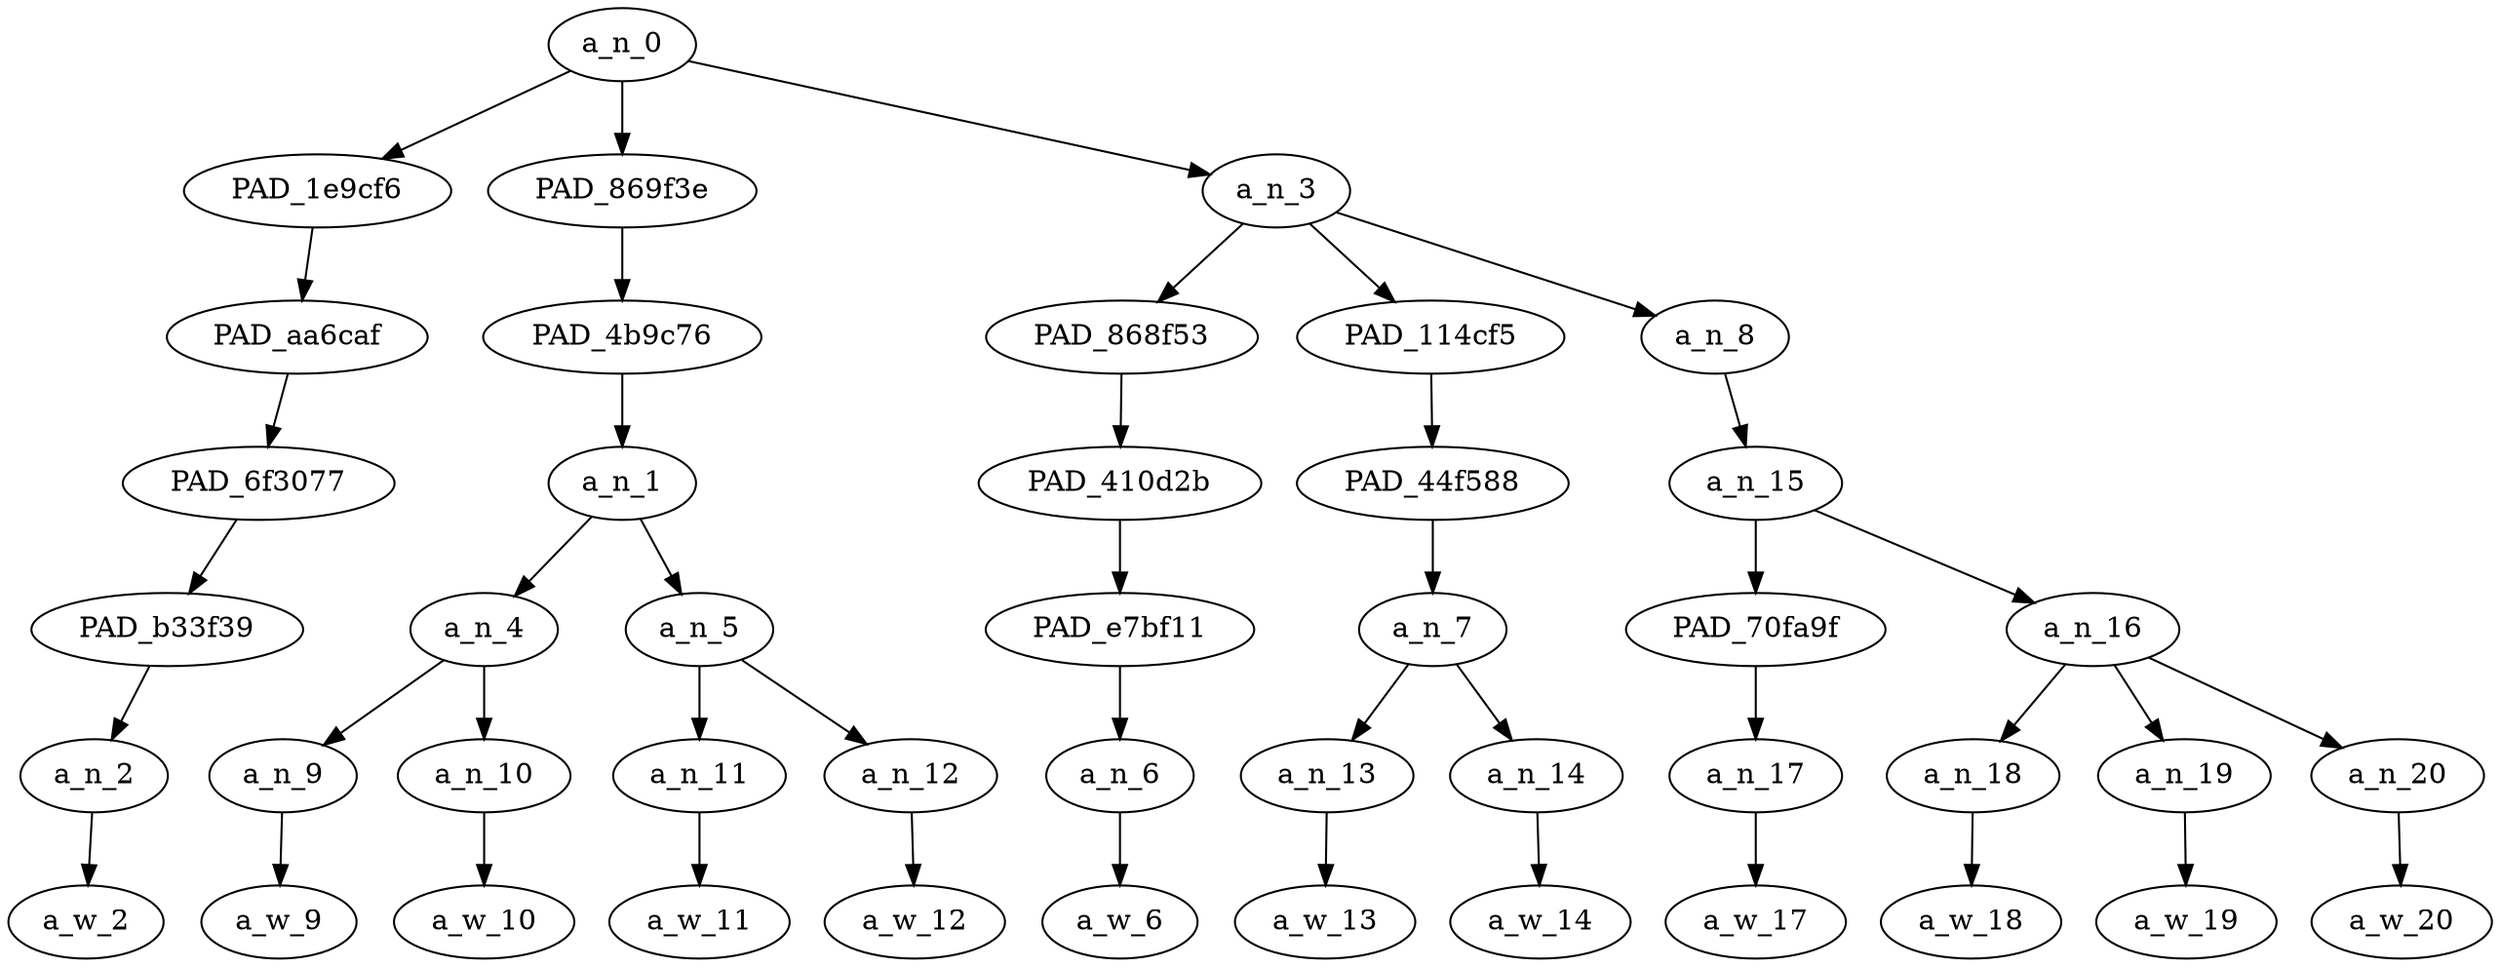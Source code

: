 strict digraph "" {
	a_n_0	[div_dir=1,
		index=0,
		level=6,
		pos="4.222222222222222,6!",
		text_span="[0, 1, 2, 3, 4, 5, 6, 7, 8, 9, 10, 11]",
		value=0.99999998];
	PAD_1e9cf6	[div_dir=1,
		index=1,
		level=5,
		pos="4.0,5!",
		text_span="[4]",
		value=0.05777292];
	a_n_0 -> PAD_1e9cf6;
	PAD_869f3e	[div_dir=-1,
		index=0,
		level=5,
		pos="1.5,5!",
		text_span="[0, 1, 2, 3]",
		value=0.57618049];
	a_n_0 -> PAD_869f3e;
	a_n_3	[div_dir=1,
		index=2,
		level=5,
		pos="7.166666666666667,5!",
		text_span="[5, 6, 7, 8, 9, 10, 11]",
		value=0.36571976];
	a_n_0 -> a_n_3;
	PAD_aa6caf	[div_dir=1,
		index=1,
		level=4,
		pos="4.0,4!",
		text_span="[4]",
		value=0.05777292];
	PAD_1e9cf6 -> PAD_aa6caf;
	PAD_6f3077	[div_dir=1,
		index=1,
		level=3,
		pos="4.0,3!",
		text_span="[4]",
		value=0.05777292];
	PAD_aa6caf -> PAD_6f3077;
	PAD_b33f39	[div_dir=1,
		index=2,
		level=2,
		pos="4.0,2!",
		text_span="[4]",
		value=0.05777292];
	PAD_6f3077 -> PAD_b33f39;
	a_n_2	[div_dir=1,
		index=4,
		level=1,
		pos="4.0,1!",
		text_span="[4]",
		value=0.05777292];
	PAD_b33f39 -> a_n_2;
	a_w_2	[div_dir=0,
		index=4,
		level=0,
		pos="4,0!",
		text_span="[4]",
		value=but];
	a_n_2 -> a_w_2;
	PAD_4b9c76	[div_dir=-1,
		index=0,
		level=4,
		pos="1.5,4!",
		text_span="[0, 1, 2, 3]",
		value=0.57618049];
	PAD_869f3e -> PAD_4b9c76;
	a_n_1	[div_dir=-1,
		index=0,
		level=3,
		pos="1.5,3!",
		text_span="[0, 1, 2, 3]",
		value=0.57618049];
	PAD_4b9c76 -> a_n_1;
	a_n_4	[div_dir=1,
		index=0,
		level=2,
		pos="0.5,2!",
		text_span="[0, 1]",
		value=0.29040841];
	a_n_1 -> a_n_4;
	a_n_5	[div_dir=-1,
		index=1,
		level=2,
		pos="2.5,2!",
		text_span="[2, 3]",
		value=0.28538089];
	a_n_1 -> a_n_5;
	a_n_9	[div_dir=1,
		index=0,
		level=1,
		pos="0.0,1!",
		text_span="[0]",
		value=0.05131795];
	a_n_4 -> a_n_9;
	a_n_10	[div_dir=1,
		index=1,
		level=1,
		pos="1.0,1!",
		text_span="[1]",
		value=0.23881791];
	a_n_4 -> a_n_10;
	a_w_9	[div_dir=0,
		index=0,
		level=0,
		pos="0,0!",
		text_span="[0]",
		value=this];
	a_n_9 -> a_w_9;
	a_w_10	[div_dir=0,
		index=1,
		level=0,
		pos="1,0!",
		text_span="[1]",
		value=nigga];
	a_n_10 -> a_w_10;
	a_n_11	[div_dir=1,
		index=2,
		level=1,
		pos="2.0,1!",
		text_span="[2]",
		value=0.08061336];
	a_n_5 -> a_n_11;
	a_n_12	[div_dir=-1,
		index=3,
		level=1,
		pos="3.0,1!",
		text_span="[3]",
		value=0.20378654];
	a_n_5 -> a_n_12;
	a_w_11	[div_dir=0,
		index=2,
		level=0,
		pos="2,0!",
		text_span="[2]",
		value=a];
	a_n_11 -> a_w_11;
	a_w_12	[div_dir=0,
		index=3,
		level=0,
		pos="3,0!",
		text_span="[3]",
		value=goat];
	a_n_12 -> a_w_12;
	PAD_868f53	[div_dir=-1,
		index=2,
		level=4,
		pos="5.0,4!",
		text_span="[5]",
		value=0.05699222];
	a_n_3 -> PAD_868f53;
	PAD_114cf5	[div_dir=1,
		index=3,
		level=4,
		pos="6.5,4!",
		text_span="[6, 7]",
		value=0.14318855];
	a_n_3 -> PAD_114cf5;
	a_n_8	[div_dir=1,
		index=4,
		level=4,
		pos="10.0,4!",
		text_span="[8, 9, 10, 11]",
		value=0.16490695];
	a_n_3 -> a_n_8;
	PAD_410d2b	[div_dir=-1,
		index=2,
		level=3,
		pos="5.0,3!",
		text_span="[5]",
		value=0.05699222];
	PAD_868f53 -> PAD_410d2b;
	PAD_e7bf11	[div_dir=-1,
		index=3,
		level=2,
		pos="5.0,2!",
		text_span="[5]",
		value=0.05699222];
	PAD_410d2b -> PAD_e7bf11;
	a_n_6	[div_dir=-1,
		index=5,
		level=1,
		pos="5.0,1!",
		text_span="[5]",
		value=0.05699222];
	PAD_e7bf11 -> a_n_6;
	a_w_6	[div_dir=0,
		index=5,
		level=0,
		pos="5,0!",
		text_span="[5]",
		value=switched];
	a_n_6 -> a_w_6;
	PAD_44f588	[div_dir=1,
		index=3,
		level=3,
		pos="6.5,3!",
		text_span="[6, 7]",
		value=0.14318855];
	PAD_114cf5 -> PAD_44f588;
	a_n_7	[div_dir=1,
		index=4,
		level=2,
		pos="6.5,2!",
		text_span="[6, 7]",
		value=0.14318855];
	PAD_44f588 -> a_n_7;
	a_n_13	[div_dir=1,
		index=6,
		level=1,
		pos="6.0,1!",
		text_span="[6]",
		value=0.06637372];
	a_n_7 -> a_n_13;
	a_n_14	[div_dir=1,
		index=7,
		level=1,
		pos="7.0,1!",
		text_span="[7]",
		value=0.07592059];
	a_n_7 -> a_n_14;
	a_w_13	[div_dir=0,
		index=6,
		level=0,
		pos="6,0!",
		text_span="[6]",
		value=his];
	a_n_13 -> a_w_13;
	a_w_14	[div_dir=0,
		index=7,
		level=0,
		pos="7,0!",
		text_span="[7]",
		value=style];
	a_n_14 -> a_w_14;
	a_n_15	[div_dir=1,
		index=4,
		level=3,
		pos="10.0,3!",
		text_span="[8, 9, 10, 11]",
		value=0.16469431];
	a_n_8 -> a_n_15;
	PAD_70fa9f	[div_dir=1,
		index=6,
		level=2,
		pos="11.0,2!",
		text_span="[11]",
		value=0.04527276];
	a_n_15 -> PAD_70fa9f;
	a_n_16	[div_dir=1,
		index=5,
		level=2,
		pos="9.0,2!",
		text_span="[8, 9, 10]",
		value=0.11920891];
	a_n_15 -> a_n_16;
	a_n_17	[div_dir=1,
		index=11,
		level=1,
		pos="11.0,1!",
		text_span="[11]",
		value=0.04527276];
	PAD_70fa9f -> a_n_17;
	a_w_17	[div_dir=0,
		index=11,
		level=0,
		pos="11,0!",
		text_span="[11]",
		value=sure];
	a_n_17 -> a_w_17;
	a_n_18	[div_dir=1,
		index=8,
		level=1,
		pos="8.0,1!",
		text_span="[8]",
		value=0.03847060];
	a_n_16 -> a_n_18;
	a_n_19	[div_dir=-1,
		index=9,
		level=1,
		pos="9.0,1!",
		text_span="[9]",
		value=0.03948077];
	a_n_16 -> a_n_19;
	a_n_20	[div_dir=1,
		index=10,
		level=1,
		pos="10.0,1!",
		text_span="[10]",
		value=0.04111640];
	a_n_16 -> a_n_20;
	a_w_18	[div_dir=0,
		index=8,
		level=0,
		pos="8,0!",
		text_span="[8]",
		value=four];
	a_n_18 -> a_w_18;
	a_w_19	[div_dir=0,
		index=9,
		level=0,
		pos="9,0!",
		text_span="[9]",
		value=different];
	a_n_19 -> a_w_19;
	a_w_20	[div_dir=0,
		index=10,
		level=0,
		pos="10,0!",
		text_span="[10]",
		value=times];
	a_n_20 -> a_w_20;
}
